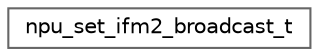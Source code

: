 digraph "Graphical Class Hierarchy"
{
 // LATEX_PDF_SIZE
  bgcolor="transparent";
  edge [fontname=Helvetica,fontsize=10,labelfontname=Helvetica,labelfontsize=10];
  node [fontname=Helvetica,fontsize=10,shape=box,height=0.2,width=0.4];
  rankdir="LR";
  Node0 [id="Node000000",label="npu_set_ifm2_broadcast_t",height=0.2,width=0.4,color="grey40", fillcolor="white", style="filled",URL="$structnpu__set__ifm2__broadcast__t.html",tooltip=" "];
}
